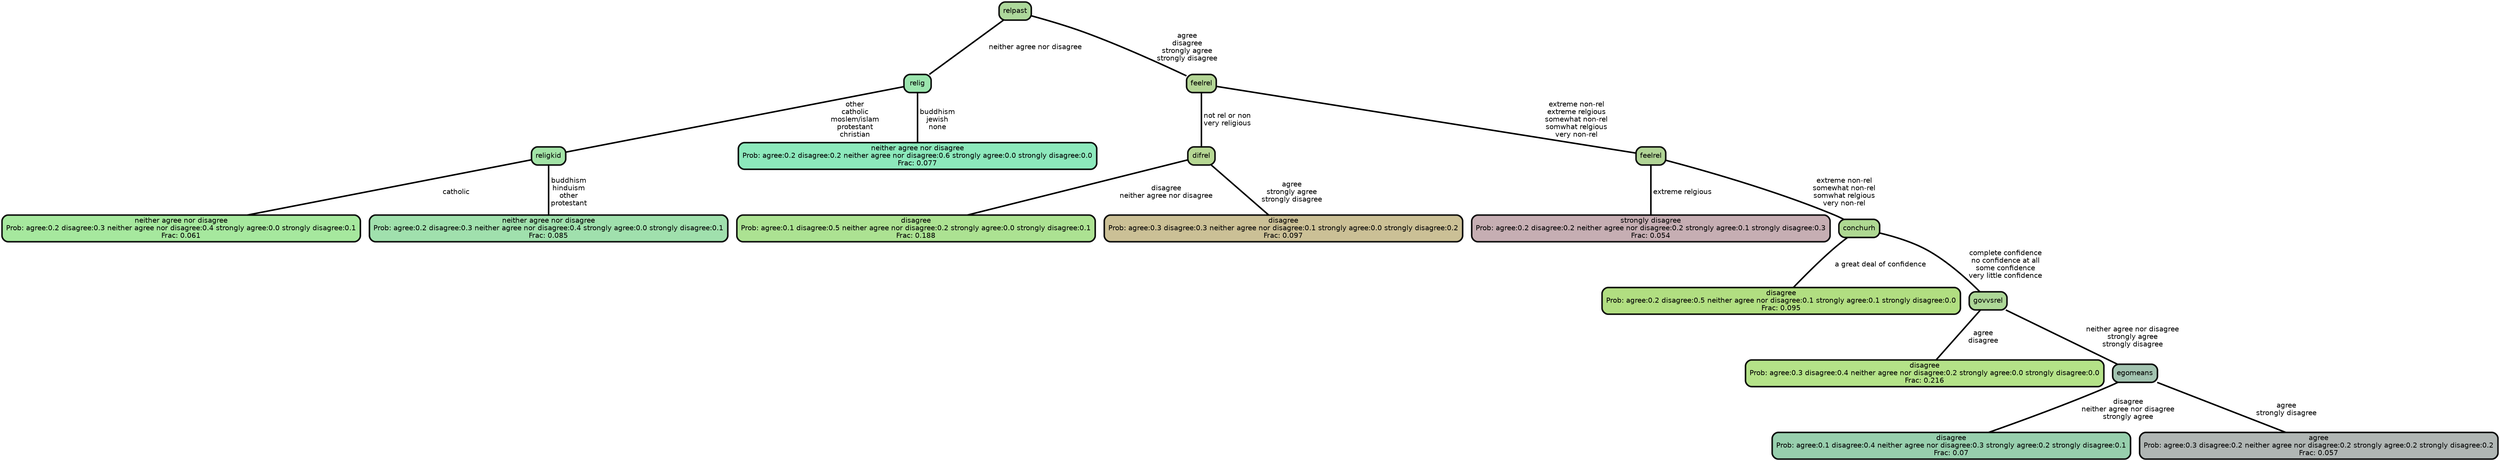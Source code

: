 graph Tree {
node [shape=box, style="filled, rounded",color="black",penwidth="3",fontcolor="black",                 fontname=helvetica] ;
graph [ranksep="0 equally", splines=straight,                 bgcolor=transparent, dpi=200] ;
edge [fontname=helvetica, color=black] ;
0 [label="neither agree nor disagree
Prob: agree:0.2 disagree:0.3 neither agree nor disagree:0.4 strongly agree:0.0 strongly disagree:0.1
Frac: 0.061", fillcolor="#a6e89e"] ;
1 [label="religkid", fillcolor="#a2e3a6"] ;
2 [label="neither agree nor disagree
Prob: agree:0.2 disagree:0.3 neither agree nor disagree:0.4 strongly agree:0.0 strongly disagree:0.1
Frac: 0.085", fillcolor="#a0e0ad"] ;
3 [label="relig", fillcolor="#9be5ae"] ;
4 [label="neither agree nor disagree
Prob: agree:0.2 disagree:0.2 neither agree nor disagree:0.6 strongly agree:0.0 strongly disagree:0.0
Frac: 0.077", fillcolor="#8ce9bc"] ;
5 [label="relpast", fillcolor="#add89b"] ;
6 [label="disagree
Prob: agree:0.1 disagree:0.5 neither agree nor disagree:0.2 strongly agree:0.0 strongly disagree:0.1
Frac: 0.188", fillcolor="#ace292"] ;
7 [label="difrel", fillcolor="#b6d793"] ;
8 [label="disagree
Prob: agree:0.3 disagree:0.3 neither agree nor disagree:0.1 strongly agree:0.0 strongly disagree:0.2
Frac: 0.097", fillcolor="#cbc096"] ;
9 [label="feelrel", fillcolor="#b3d595"] ;
10 [label="strongly disagree
Prob: agree:0.2 disagree:0.2 neither agree nor disagree:0.2 strongly agree:0.1 strongly disagree:0.3
Frac: 0.054", fillcolor="#c6aeb3"] ;
11 [label="feelrel", fillcolor="#b1d496"] ;
12 [label="disagree
Prob: agree:0.2 disagree:0.5 neither agree nor disagree:0.1 strongly agree:0.1 strongly disagree:0.0
Frac: 0.095", fillcolor="#b1de81"] ;
13 [label="conchurh", fillcolor="#aed892"] ;
14 [label="disagree
Prob: agree:0.3 disagree:0.4 neither agree nor disagree:0.2 strongly agree:0.0 strongly disagree:0.0
Frac: 0.216", fillcolor="#b4e288"] ;
15 [label="govvsrel", fillcolor="#add797"] ;
16 [label="disagree
Prob: agree:0.1 disagree:0.4 neither agree nor disagree:0.3 strongly agree:0.2 strongly disagree:0.1
Frac: 0.07", fillcolor="#97cfad"] ;
17 [label="egomeans", fillcolor="#a2c3b0"] ;
18 [label="agree
Prob: agree:0.3 disagree:0.2 neither agree nor disagree:0.2 strongly agree:0.2 strongly disagree:0.2
Frac: 0.057", fillcolor="#b0b6b4"] ;
1 -- 0 [label=" catholic",penwidth=3] ;
1 -- 2 [label=" buddhism\n hinduism\n other\n protestant",penwidth=3] ;
3 -- 1 [label=" other\n catholic\n moslem/islam\n protestant\n christian",penwidth=3] ;
3 -- 4 [label=" buddhism\n jewish\n none",penwidth=3] ;
5 -- 3 [label=" neither agree nor disagree",penwidth=3] ;
5 -- 9 [label=" agree\n disagree\n strongly agree\n strongly disagree",penwidth=3] ;
7 -- 6 [label=" disagree\n neither agree nor disagree",penwidth=3] ;
7 -- 8 [label=" agree\n strongly agree\n strongly disagree",penwidth=3] ;
9 -- 7 [label=" not rel or non\n very religious",penwidth=3] ;
9 -- 11 [label=" extreme non-rel\n extreme relgious\n somewhat non-rel\n somwhat relgious\n very non-rel",penwidth=3] ;
11 -- 10 [label=" extreme relgious",penwidth=3] ;
11 -- 13 [label=" extreme non-rel\n somewhat non-rel\n somwhat relgious\n very non-rel",penwidth=3] ;
13 -- 12 [label=" a great deal of confidence",penwidth=3] ;
13 -- 15 [label=" complete confidence\n no confidence at all\n some confidence\n very little confidence",penwidth=3] ;
15 -- 14 [label=" agree\n disagree",penwidth=3] ;
15 -- 17 [label=" neither agree nor disagree\n strongly agree\n strongly disagree",penwidth=3] ;
17 -- 16 [label=" disagree\n neither agree nor disagree\n strongly agree",penwidth=3] ;
17 -- 18 [label=" agree\n strongly disagree",penwidth=3] ;
{rank = same;}}